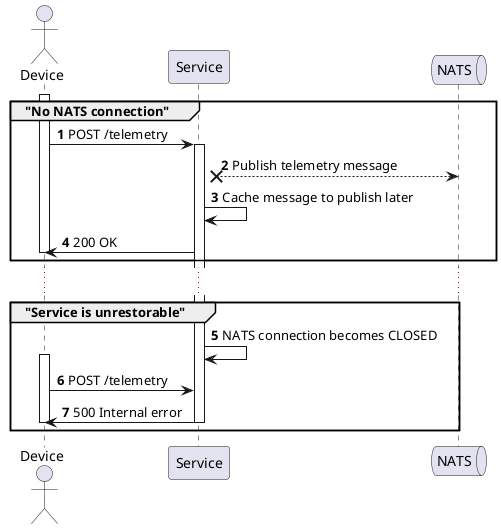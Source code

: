 @startuml
autonumber
actor       Device       as device
participant Service as svc
queue NATS as nats

group "No NATS connection"
    activate device
        device -> svc: POST /telemetry
        activate svc
            svc x--> nats: Publish telemetry message
            svc -> svc: Cache message to publish later
            svc -> device: 200 OK
    deactivate device
end
...


group "Service is unrestorable"
    svc -> svc: NATS connection becomes CLOSED

    activate device
        device -> svc: POST /telemetry
        svc -> device: 500 Internal error
    deactivate device


    deactivate svc
end


@enduml